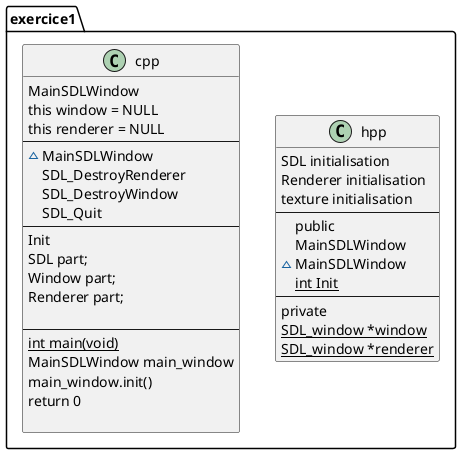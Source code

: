 @startuml classes

class exercice1.hpp{
    SDL initialisation
    Renderer initialisation
    texture initialisation
    ---
    public
    MainSDLWindow
    ~MainSDLWindow
    {static} int Init
    ---
    private
    {static} SDL_window *window
    {static} SDL_window *renderer
}

class exercice1.cpp{
    MainSDLWindow
    this window = NULL
    this renderer = NULL
    ---
    ~MainSDLWindow
    SDL_DestroyRenderer
    SDL_DestroyWindow
    SDL_Quit
    ---
    Init
    SDL part;
    Window part;
    Renderer part;
    
    ---
    {static} int main(void)
    MainSDLWindow main_window
    main_window.init()
    return 0

}

@enduml